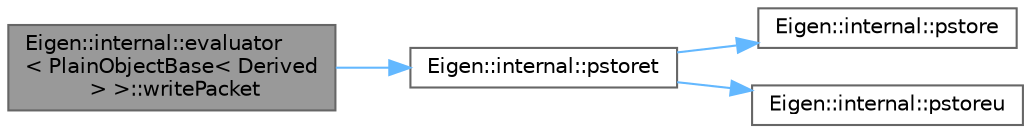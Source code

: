 digraph "Eigen::internal::evaluator&lt; PlainObjectBase&lt; Derived &gt; &gt;::writePacket"
{
 // LATEX_PDF_SIZE
  bgcolor="transparent";
  edge [fontname=Helvetica,fontsize=10,labelfontname=Helvetica,labelfontsize=10];
  node [fontname=Helvetica,fontsize=10,shape=box,height=0.2,width=0.4];
  rankdir="LR";
  Node1 [id="Node000001",label="Eigen::internal::evaluator\l\< PlainObjectBase\< Derived\l \> \>::writePacket",height=0.2,width=0.4,color="gray40", fillcolor="grey60", style="filled", fontcolor="black",tooltip=" "];
  Node1 -> Node2 [id="edge4_Node000001_Node000002",color="steelblue1",style="solid",tooltip=" "];
  Node2 [id="Node000002",label="Eigen::internal::pstoret",height=0.2,width=0.4,color="grey40", fillcolor="white", style="filled",URL="$namespace_eigen_1_1internal.html#a8de0ba2d55374f1277e7266e1788b3db",tooltip=" "];
  Node2 -> Node3 [id="edge5_Node000002_Node000003",color="steelblue1",style="solid",tooltip=" "];
  Node3 [id="Node000003",label="Eigen::internal::pstore",height=0.2,width=0.4,color="grey40", fillcolor="white", style="filled",URL="$namespace_eigen_1_1internal.html#aaab57ef8d873301545ff0afbf2e28458",tooltip=" "];
  Node2 -> Node4 [id="edge6_Node000002_Node000004",color="steelblue1",style="solid",tooltip=" "];
  Node4 [id="Node000004",label="Eigen::internal::pstoreu",height=0.2,width=0.4,color="grey40", fillcolor="white", style="filled",URL="$namespace_eigen_1_1internal.html#abcb1c5d429335ed8c976a6b238287a2e",tooltip=" "];
}
